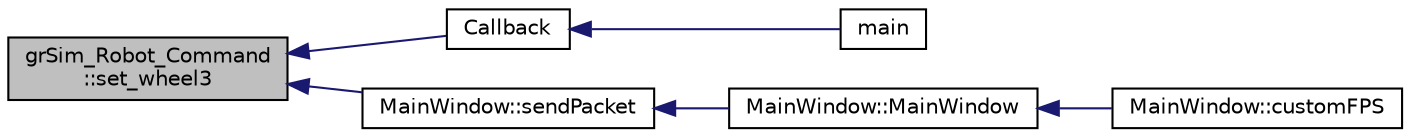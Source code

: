 digraph "grSim_Robot_Command::set_wheel3"
{
 // INTERACTIVE_SVG=YES
  edge [fontname="Helvetica",fontsize="10",labelfontname="Helvetica",labelfontsize="10"];
  node [fontname="Helvetica",fontsize="10",shape=record];
  rankdir="LR";
  Node1 [label="grSim_Robot_Command\l::set_wheel3",height=0.2,width=0.4,color="black", fillcolor="grey75", style="filled", fontcolor="black"];
  Node1 -> Node2 [dir="back",color="midnightblue",fontsize="10",style="solid",fontname="Helvetica"];
  Node2 [label="Callback",height=0.2,width=0.4,color="black", fillcolor="white", style="filled",URL="$d3/dff/grsim__wheelspeed__node_8cpp.html#a6633ffa7b09df48912f2118382d5d00c"];
  Node2 -> Node3 [dir="back",color="midnightblue",fontsize="10",style="solid",fontname="Helvetica"];
  Node3 [label="main",height=0.2,width=0.4,color="black", fillcolor="white", style="filled",URL="$d3/dff/grsim__wheelspeed__node_8cpp.html#a3c04138a5bfe5d72780bb7e82a18e627"];
  Node1 -> Node4 [dir="back",color="midnightblue",fontsize="10",style="solid",fontname="Helvetica"];
  Node4 [label="MainWindow::sendPacket",height=0.2,width=0.4,color="black", fillcolor="white", style="filled",URL="$d9/dc6/class_main_window.html#afc41129fdf7b5b3c2e303ecf45724096"];
  Node4 -> Node5 [dir="back",color="midnightblue",fontsize="10",style="solid",fontname="Helvetica"];
  Node5 [label="MainWindow::MainWindow",height=0.2,width=0.4,color="black", fillcolor="white", style="filled",URL="$d9/dc6/class_main_window.html#a8b244be8b7b7db1b08de2a2acb9409db"];
  Node5 -> Node6 [dir="back",color="midnightblue",fontsize="10",style="solid",fontname="Helvetica"];
  Node6 [label="MainWindow::customFPS",height=0.2,width=0.4,color="black", fillcolor="white", style="filled",URL="$d9/dc6/class_main_window.html#a54b84786850165c4e5466bc2e4097810"];
}
